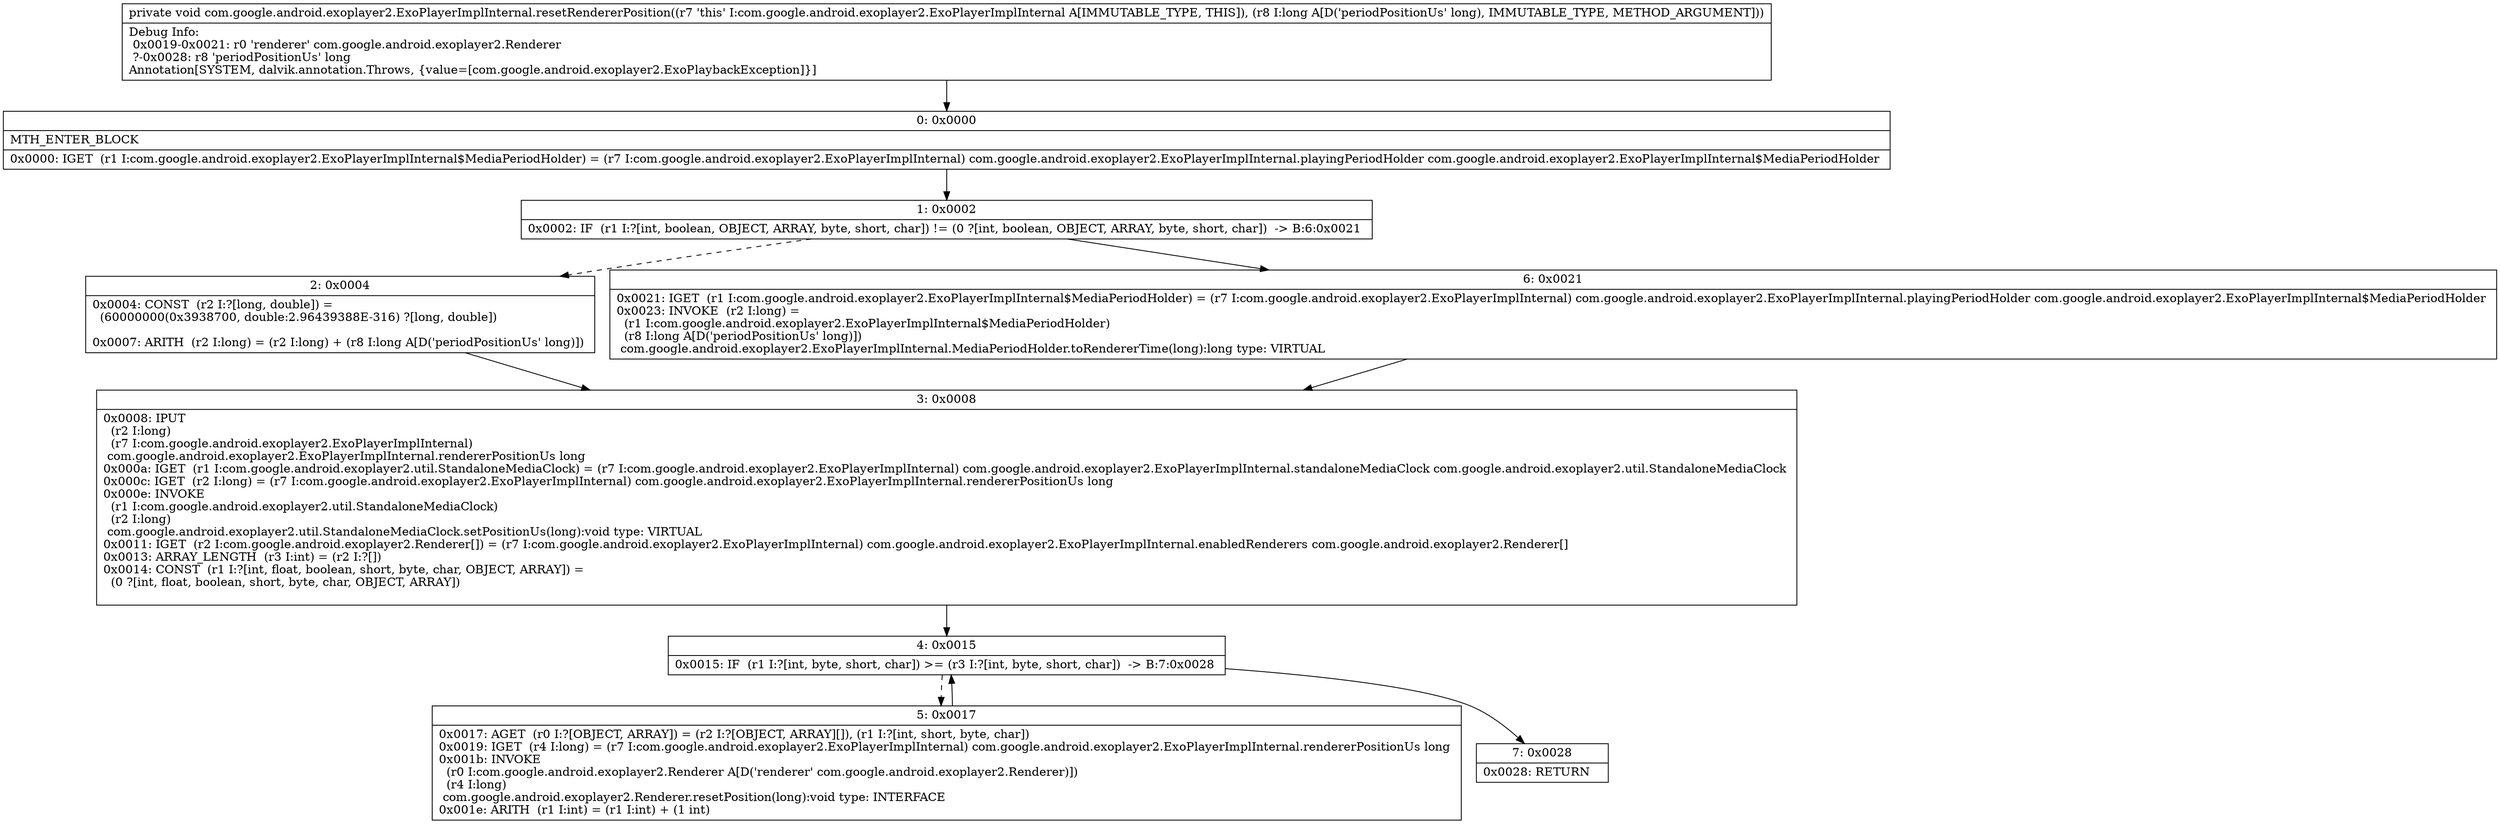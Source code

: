 digraph "CFG forcom.google.android.exoplayer2.ExoPlayerImplInternal.resetRendererPosition(J)V" {
Node_0 [shape=record,label="{0\:\ 0x0000|MTH_ENTER_BLOCK\l|0x0000: IGET  (r1 I:com.google.android.exoplayer2.ExoPlayerImplInternal$MediaPeriodHolder) = (r7 I:com.google.android.exoplayer2.ExoPlayerImplInternal) com.google.android.exoplayer2.ExoPlayerImplInternal.playingPeriodHolder com.google.android.exoplayer2.ExoPlayerImplInternal$MediaPeriodHolder \l}"];
Node_1 [shape=record,label="{1\:\ 0x0002|0x0002: IF  (r1 I:?[int, boolean, OBJECT, ARRAY, byte, short, char]) != (0 ?[int, boolean, OBJECT, ARRAY, byte, short, char])  \-\> B:6:0x0021 \l}"];
Node_2 [shape=record,label="{2\:\ 0x0004|0x0004: CONST  (r2 I:?[long, double]) = \l  (60000000(0x3938700, double:2.96439388E\-316) ?[long, double])\l \l0x0007: ARITH  (r2 I:long) = (r2 I:long) + (r8 I:long A[D('periodPositionUs' long)]) \l}"];
Node_3 [shape=record,label="{3\:\ 0x0008|0x0008: IPUT  \l  (r2 I:long)\l  (r7 I:com.google.android.exoplayer2.ExoPlayerImplInternal)\l com.google.android.exoplayer2.ExoPlayerImplInternal.rendererPositionUs long \l0x000a: IGET  (r1 I:com.google.android.exoplayer2.util.StandaloneMediaClock) = (r7 I:com.google.android.exoplayer2.ExoPlayerImplInternal) com.google.android.exoplayer2.ExoPlayerImplInternal.standaloneMediaClock com.google.android.exoplayer2.util.StandaloneMediaClock \l0x000c: IGET  (r2 I:long) = (r7 I:com.google.android.exoplayer2.ExoPlayerImplInternal) com.google.android.exoplayer2.ExoPlayerImplInternal.rendererPositionUs long \l0x000e: INVOKE  \l  (r1 I:com.google.android.exoplayer2.util.StandaloneMediaClock)\l  (r2 I:long)\l com.google.android.exoplayer2.util.StandaloneMediaClock.setPositionUs(long):void type: VIRTUAL \l0x0011: IGET  (r2 I:com.google.android.exoplayer2.Renderer[]) = (r7 I:com.google.android.exoplayer2.ExoPlayerImplInternal) com.google.android.exoplayer2.ExoPlayerImplInternal.enabledRenderers com.google.android.exoplayer2.Renderer[] \l0x0013: ARRAY_LENGTH  (r3 I:int) = (r2 I:?[]) \l0x0014: CONST  (r1 I:?[int, float, boolean, short, byte, char, OBJECT, ARRAY]) = \l  (0 ?[int, float, boolean, short, byte, char, OBJECT, ARRAY])\l \l}"];
Node_4 [shape=record,label="{4\:\ 0x0015|0x0015: IF  (r1 I:?[int, byte, short, char]) \>= (r3 I:?[int, byte, short, char])  \-\> B:7:0x0028 \l}"];
Node_5 [shape=record,label="{5\:\ 0x0017|0x0017: AGET  (r0 I:?[OBJECT, ARRAY]) = (r2 I:?[OBJECT, ARRAY][]), (r1 I:?[int, short, byte, char]) \l0x0019: IGET  (r4 I:long) = (r7 I:com.google.android.exoplayer2.ExoPlayerImplInternal) com.google.android.exoplayer2.ExoPlayerImplInternal.rendererPositionUs long \l0x001b: INVOKE  \l  (r0 I:com.google.android.exoplayer2.Renderer A[D('renderer' com.google.android.exoplayer2.Renderer)])\l  (r4 I:long)\l com.google.android.exoplayer2.Renderer.resetPosition(long):void type: INTERFACE \l0x001e: ARITH  (r1 I:int) = (r1 I:int) + (1 int) \l}"];
Node_6 [shape=record,label="{6\:\ 0x0021|0x0021: IGET  (r1 I:com.google.android.exoplayer2.ExoPlayerImplInternal$MediaPeriodHolder) = (r7 I:com.google.android.exoplayer2.ExoPlayerImplInternal) com.google.android.exoplayer2.ExoPlayerImplInternal.playingPeriodHolder com.google.android.exoplayer2.ExoPlayerImplInternal$MediaPeriodHolder \l0x0023: INVOKE  (r2 I:long) = \l  (r1 I:com.google.android.exoplayer2.ExoPlayerImplInternal$MediaPeriodHolder)\l  (r8 I:long A[D('periodPositionUs' long)])\l com.google.android.exoplayer2.ExoPlayerImplInternal.MediaPeriodHolder.toRendererTime(long):long type: VIRTUAL \l}"];
Node_7 [shape=record,label="{7\:\ 0x0028|0x0028: RETURN   \l}"];
MethodNode[shape=record,label="{private void com.google.android.exoplayer2.ExoPlayerImplInternal.resetRendererPosition((r7 'this' I:com.google.android.exoplayer2.ExoPlayerImplInternal A[IMMUTABLE_TYPE, THIS]), (r8 I:long A[D('periodPositionUs' long), IMMUTABLE_TYPE, METHOD_ARGUMENT]))  | Debug Info:\l  0x0019\-0x0021: r0 'renderer' com.google.android.exoplayer2.Renderer\l  ?\-0x0028: r8 'periodPositionUs' long\lAnnotation[SYSTEM, dalvik.annotation.Throws, \{value=[com.google.android.exoplayer2.ExoPlaybackException]\}]\l}"];
MethodNode -> Node_0;
Node_0 -> Node_1;
Node_1 -> Node_2[style=dashed];
Node_1 -> Node_6;
Node_2 -> Node_3;
Node_3 -> Node_4;
Node_4 -> Node_5[style=dashed];
Node_4 -> Node_7;
Node_5 -> Node_4;
Node_6 -> Node_3;
}

